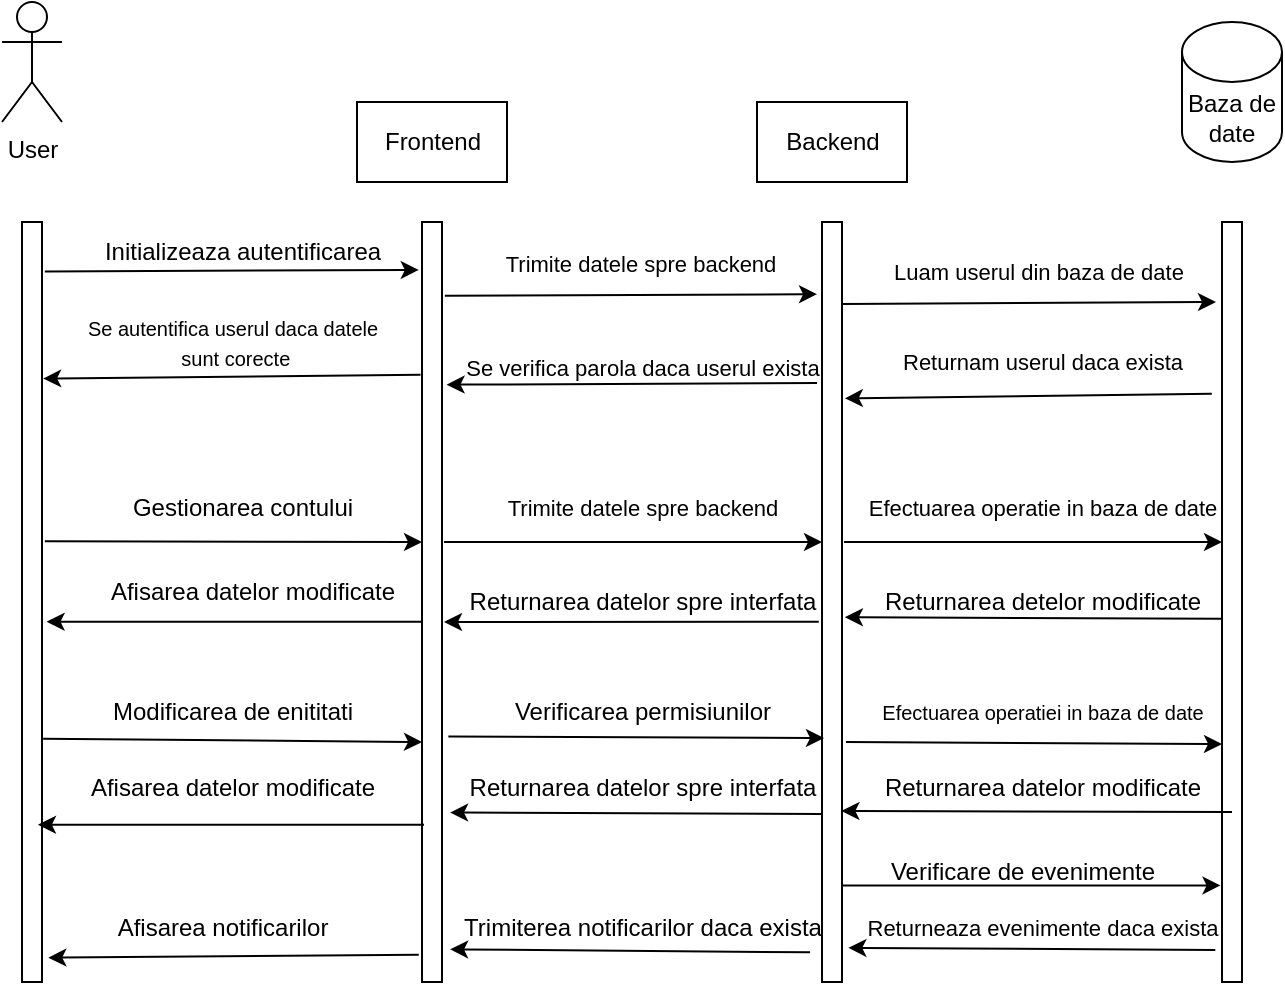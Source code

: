 <mxfile version="24.2.1" type="device">
  <diagram name="Page-1" id="ZO61swOZhkkFQJ_L78vY">
    <mxGraphModel dx="1289" dy="683" grid="1" gridSize="10" guides="1" tooltips="1" connect="1" arrows="1" fold="1" page="1" pageScale="1" pageWidth="850" pageHeight="1100" math="0" shadow="0">
      <root>
        <mxCell id="0" />
        <mxCell id="1" parent="0" />
        <mxCell id="pM4ZCDwtvh7wN7IAai_k-5" value="" style="rounded=0;whiteSpace=wrap;html=1;" vertex="1" parent="1">
          <mxGeometry x="200" y="150" width="10" height="380" as="geometry" />
        </mxCell>
        <mxCell id="pM4ZCDwtvh7wN7IAai_k-6" value="User" style="shape=umlActor;verticalLabelPosition=bottom;verticalAlign=top;html=1;outlineConnect=0;" vertex="1" parent="1">
          <mxGeometry x="190" y="40" width="30" height="60" as="geometry" />
        </mxCell>
        <mxCell id="pM4ZCDwtvh7wN7IAai_k-7" value="" style="rounded=0;whiteSpace=wrap;html=1;" vertex="1" parent="1">
          <mxGeometry x="400" y="150" width="10" height="380" as="geometry" />
        </mxCell>
        <mxCell id="pM4ZCDwtvh7wN7IAai_k-8" value="" style="rounded=0;whiteSpace=wrap;html=1;" vertex="1" parent="1">
          <mxGeometry x="600" y="150" width="10" height="380" as="geometry" />
        </mxCell>
        <mxCell id="pM4ZCDwtvh7wN7IAai_k-9" value="" style="rounded=0;whiteSpace=wrap;html=1;" vertex="1" parent="1">
          <mxGeometry x="800" y="150" width="10" height="380" as="geometry" />
        </mxCell>
        <mxCell id="pM4ZCDwtvh7wN7IAai_k-10" value="Baza de date" style="shape=cylinder3;whiteSpace=wrap;html=1;boundedLbl=1;backgroundOutline=1;size=15;" vertex="1" parent="1">
          <mxGeometry x="780" y="50" width="50" height="70" as="geometry" />
        </mxCell>
        <mxCell id="pM4ZCDwtvh7wN7IAai_k-11" value="Frontend" style="rounded=0;whiteSpace=wrap;html=1;" vertex="1" parent="1">
          <mxGeometry x="367.5" y="90" width="75" height="40" as="geometry" />
        </mxCell>
        <mxCell id="pM4ZCDwtvh7wN7IAai_k-12" value="Backend" style="rounded=0;whiteSpace=wrap;html=1;" vertex="1" parent="1">
          <mxGeometry x="567.5" y="90" width="75" height="40" as="geometry" />
        </mxCell>
        <mxCell id="pM4ZCDwtvh7wN7IAai_k-14" value="" style="endArrow=classic;html=1;rounded=0;exitX=1.143;exitY=0.065;exitDx=0;exitDy=0;exitPerimeter=0;entryX=-0.161;entryY=0.063;entryDx=0;entryDy=0;entryPerimeter=0;" edge="1" parent="1" source="pM4ZCDwtvh7wN7IAai_k-5" target="pM4ZCDwtvh7wN7IAai_k-7">
          <mxGeometry width="50" height="50" relative="1" as="geometry">
            <mxPoint x="230" y="180" as="sourcePoint" />
            <mxPoint x="280" y="130" as="targetPoint" />
          </mxGeometry>
        </mxCell>
        <mxCell id="pM4ZCDwtvh7wN7IAai_k-15" value="Initializeaza autentificarea" style="text;html=1;align=center;verticalAlign=middle;resizable=0;points=[];autosize=1;strokeColor=none;fillColor=none;" vertex="1" parent="1">
          <mxGeometry x="230" y="150" width="160" height="30" as="geometry" />
        </mxCell>
        <mxCell id="pM4ZCDwtvh7wN7IAai_k-17" value="" style="endArrow=classic;html=1;rounded=0;exitX=1.143;exitY=0.097;exitDx=0;exitDy=0;exitPerimeter=0;entryX=-0.248;entryY=0.095;entryDx=0;entryDy=0;entryPerimeter=0;" edge="1" parent="1" source="pM4ZCDwtvh7wN7IAai_k-7" target="pM4ZCDwtvh7wN7IAai_k-8">
          <mxGeometry width="50" height="50" relative="1" as="geometry">
            <mxPoint x="490" y="220" as="sourcePoint" />
            <mxPoint x="540" y="170" as="targetPoint" />
          </mxGeometry>
        </mxCell>
        <mxCell id="pM4ZCDwtvh7wN7IAai_k-18" value="Trimite datele spre backend" style="edgeLabel;html=1;align=center;verticalAlign=middle;resizable=0;points=[];" vertex="1" connectable="0" parent="pM4ZCDwtvh7wN7IAai_k-17">
          <mxGeometry x="0.047" y="5" relative="1" as="geometry">
            <mxPoint y="-11" as="offset" />
          </mxGeometry>
        </mxCell>
        <mxCell id="pM4ZCDwtvh7wN7IAai_k-19" value="" style="endArrow=classic;html=1;rounded=0;exitX=1.143;exitY=0.097;exitDx=0;exitDy=0;exitPerimeter=0;entryX=-0.248;entryY=0.095;entryDx=0;entryDy=0;entryPerimeter=0;" edge="1" parent="1">
          <mxGeometry width="50" height="50" relative="1" as="geometry">
            <mxPoint x="610" y="191" as="sourcePoint" />
            <mxPoint x="797" y="190" as="targetPoint" />
          </mxGeometry>
        </mxCell>
        <mxCell id="pM4ZCDwtvh7wN7IAai_k-20" value="Luam userul din baza de date" style="edgeLabel;html=1;align=center;verticalAlign=middle;resizable=0;points=[];" vertex="1" connectable="0" parent="pM4ZCDwtvh7wN7IAai_k-19">
          <mxGeometry x="0.047" y="5" relative="1" as="geometry">
            <mxPoint y="-11" as="offset" />
          </mxGeometry>
        </mxCell>
        <mxCell id="pM4ZCDwtvh7wN7IAai_k-21" value="" style="endArrow=classic;html=1;rounded=0;exitX=-0.509;exitY=0.226;exitDx=0;exitDy=0;exitPerimeter=0;entryX=1.143;entryY=0.232;entryDx=0;entryDy=0;entryPerimeter=0;" edge="1" parent="1" source="pM4ZCDwtvh7wN7IAai_k-9" target="pM4ZCDwtvh7wN7IAai_k-8">
          <mxGeometry width="50" height="50" relative="1" as="geometry">
            <mxPoint x="620" y="201" as="sourcePoint" />
            <mxPoint x="807" y="200" as="targetPoint" />
          </mxGeometry>
        </mxCell>
        <mxCell id="pM4ZCDwtvh7wN7IAai_k-22" value="Returnam userul daca exista" style="edgeLabel;html=1;align=center;verticalAlign=middle;resizable=0;points=[];" vertex="1" connectable="0" parent="pM4ZCDwtvh7wN7IAai_k-21">
          <mxGeometry x="0.047" y="5" relative="1" as="geometry">
            <mxPoint x="11" y="-22" as="offset" />
          </mxGeometry>
        </mxCell>
        <mxCell id="pM4ZCDwtvh7wN7IAai_k-23" value="" style="endArrow=classic;html=1;rounded=0;exitX=-0.248;exitY=0.212;exitDx=0;exitDy=0;exitPerimeter=0;entryX=1.23;entryY=0.214;entryDx=0;entryDy=0;entryPerimeter=0;" edge="1" parent="1" source="pM4ZCDwtvh7wN7IAai_k-8" target="pM4ZCDwtvh7wN7IAai_k-7">
          <mxGeometry width="50" height="50" relative="1" as="geometry">
            <mxPoint x="370" y="370" as="sourcePoint" />
            <mxPoint x="420" y="320" as="targetPoint" />
          </mxGeometry>
        </mxCell>
        <mxCell id="pM4ZCDwtvh7wN7IAai_k-24" value="&lt;font style=&quot;font-size: 11px;&quot;&gt;Se verifica parola daca userul exista&lt;/font&gt;" style="text;html=1;align=center;verticalAlign=middle;resizable=0;points=[];autosize=1;strokeColor=none;fillColor=none;" vertex="1" parent="1">
          <mxGeometry x="410" y="208" width="200" height="30" as="geometry" />
        </mxCell>
        <mxCell id="pM4ZCDwtvh7wN7IAai_k-25" value="" style="endArrow=classic;html=1;rounded=0;exitX=-0.074;exitY=0.201;exitDx=0;exitDy=0;exitPerimeter=0;entryX=1.057;entryY=0.206;entryDx=0;entryDy=0;entryPerimeter=0;" edge="1" parent="1" source="pM4ZCDwtvh7wN7IAai_k-7" target="pM4ZCDwtvh7wN7IAai_k-5">
          <mxGeometry width="50" height="50" relative="1" as="geometry">
            <mxPoint x="370" y="370" as="sourcePoint" />
            <mxPoint x="420" y="320" as="targetPoint" />
          </mxGeometry>
        </mxCell>
        <mxCell id="pM4ZCDwtvh7wN7IAai_k-28" value="&lt;font style=&quot;font-size: 10px;&quot;&gt;Se autentifica userul daca datele&lt;/font&gt;&lt;div&gt;&lt;font style=&quot;font-size: 10px;&quot;&gt;&amp;nbsp;sunt corecte&lt;/font&gt;&lt;/div&gt;" style="text;html=1;align=center;verticalAlign=middle;resizable=0;points=[];autosize=1;strokeColor=none;fillColor=none;" vertex="1" parent="1">
          <mxGeometry x="220" y="190" width="170" height="40" as="geometry" />
        </mxCell>
        <mxCell id="pM4ZCDwtvh7wN7IAai_k-29" value="" style="endArrow=classic;html=1;rounded=0;exitX=1.143;exitY=0.42;exitDx=0;exitDy=0;exitPerimeter=0;" edge="1" parent="1" source="pM4ZCDwtvh7wN7IAai_k-5">
          <mxGeometry width="50" height="50" relative="1" as="geometry">
            <mxPoint x="370" y="370" as="sourcePoint" />
            <mxPoint x="400" y="310" as="targetPoint" />
          </mxGeometry>
        </mxCell>
        <mxCell id="pM4ZCDwtvh7wN7IAai_k-30" value="Gestionarea contului" style="text;html=1;align=center;verticalAlign=middle;resizable=0;points=[];autosize=1;strokeColor=none;fillColor=none;" vertex="1" parent="1">
          <mxGeometry x="245" y="278" width="130" height="30" as="geometry" />
        </mxCell>
        <mxCell id="pM4ZCDwtvh7wN7IAai_k-31" value="" style="endArrow=classic;html=1;rounded=0;exitX=1.143;exitY=0.42;exitDx=0;exitDy=0;exitPerimeter=0;" edge="1" parent="1">
          <mxGeometry width="50" height="50" relative="1" as="geometry">
            <mxPoint x="411" y="310" as="sourcePoint" />
            <mxPoint x="600" y="310" as="targetPoint" />
          </mxGeometry>
        </mxCell>
        <mxCell id="pM4ZCDwtvh7wN7IAai_k-32" value="Trimite datele spre backend" style="edgeLabel;html=1;align=center;verticalAlign=middle;resizable=0;points=[];" vertex="1" connectable="0" parent="1">
          <mxGeometry x="510.0" y="293.002" as="geometry" />
        </mxCell>
        <mxCell id="pM4ZCDwtvh7wN7IAai_k-33" value="" style="endArrow=classic;html=1;rounded=0;exitX=1.143;exitY=0.42;exitDx=0;exitDy=0;exitPerimeter=0;" edge="1" parent="1">
          <mxGeometry width="50" height="50" relative="1" as="geometry">
            <mxPoint x="611" y="310" as="sourcePoint" />
            <mxPoint x="800" y="310" as="targetPoint" />
          </mxGeometry>
        </mxCell>
        <mxCell id="pM4ZCDwtvh7wN7IAai_k-34" value="&lt;font style=&quot;font-size: 11px;&quot;&gt;Efectuarea operatie in baza de date&lt;/font&gt;" style="text;html=1;align=center;verticalAlign=middle;resizable=0;points=[];autosize=1;strokeColor=none;fillColor=none;" vertex="1" parent="1">
          <mxGeometry x="610" y="278" width="200" height="30" as="geometry" />
        </mxCell>
        <mxCell id="pM4ZCDwtvh7wN7IAai_k-35" value="" style="endArrow=classic;html=1;rounded=0;exitX=0.013;exitY=0.522;exitDx=0;exitDy=0;entryX=1.143;entryY=0.52;entryDx=0;entryDy=0;entryPerimeter=0;exitPerimeter=0;" edge="1" parent="1" source="pM4ZCDwtvh7wN7IAai_k-9" target="pM4ZCDwtvh7wN7IAai_k-8">
          <mxGeometry width="50" height="50" relative="1" as="geometry">
            <mxPoint x="370" y="380" as="sourcePoint" />
            <mxPoint x="420" y="330" as="targetPoint" />
          </mxGeometry>
        </mxCell>
        <mxCell id="pM4ZCDwtvh7wN7IAai_k-36" value="Returnarea detelor modificate" style="text;html=1;align=center;verticalAlign=middle;resizable=0;points=[];autosize=1;strokeColor=none;fillColor=none;" vertex="1" parent="1">
          <mxGeometry x="620" y="325" width="180" height="30" as="geometry" />
        </mxCell>
        <mxCell id="pM4ZCDwtvh7wN7IAai_k-37" value="" style="endArrow=classic;html=1;rounded=0;exitX=-0.161;exitY=0.526;exitDx=0;exitDy=0;exitPerimeter=0;" edge="1" parent="1" source="pM4ZCDwtvh7wN7IAai_k-8">
          <mxGeometry width="50" height="50" relative="1" as="geometry">
            <mxPoint x="370" y="380" as="sourcePoint" />
            <mxPoint x="411" y="350" as="targetPoint" />
          </mxGeometry>
        </mxCell>
        <mxCell id="pM4ZCDwtvh7wN7IAai_k-38" value="Returnarea datelor spre interfata" style="text;html=1;align=center;verticalAlign=middle;resizable=0;points=[];autosize=1;strokeColor=none;fillColor=none;" vertex="1" parent="1">
          <mxGeometry x="410" y="325" width="200" height="30" as="geometry" />
        </mxCell>
        <mxCell id="pM4ZCDwtvh7wN7IAai_k-41" value="" style="endArrow=classic;html=1;rounded=0;exitX=0.013;exitY=0.526;exitDx=0;exitDy=0;exitPerimeter=0;entryX=1.23;entryY=0.526;entryDx=0;entryDy=0;entryPerimeter=0;" edge="1" parent="1" source="pM4ZCDwtvh7wN7IAai_k-7" target="pM4ZCDwtvh7wN7IAai_k-5">
          <mxGeometry width="50" height="50" relative="1" as="geometry">
            <mxPoint x="370" y="380" as="sourcePoint" />
            <mxPoint x="420" y="330" as="targetPoint" />
          </mxGeometry>
        </mxCell>
        <mxCell id="pM4ZCDwtvh7wN7IAai_k-42" value="Afisarea datelor modificate" style="text;html=1;align=center;verticalAlign=middle;resizable=0;points=[];autosize=1;strokeColor=none;fillColor=none;" vertex="1" parent="1">
          <mxGeometry x="230" y="320" width="170" height="30" as="geometry" />
        </mxCell>
        <mxCell id="pM4ZCDwtvh7wN7IAai_k-43" value="" style="endArrow=classic;html=1;rounded=0;exitX=1.057;exitY=0.68;exitDx=0;exitDy=0;exitPerimeter=0;" edge="1" parent="1" source="pM4ZCDwtvh7wN7IAai_k-5">
          <mxGeometry width="50" height="50" relative="1" as="geometry">
            <mxPoint x="370" y="380" as="sourcePoint" />
            <mxPoint x="400" y="410" as="targetPoint" />
          </mxGeometry>
        </mxCell>
        <mxCell id="pM4ZCDwtvh7wN7IAai_k-44" value="Modificarea de enititati" style="text;html=1;align=center;verticalAlign=middle;resizable=0;points=[];autosize=1;strokeColor=none;fillColor=none;" vertex="1" parent="1">
          <mxGeometry x="235" y="380" width="140" height="30" as="geometry" />
        </mxCell>
        <mxCell id="pM4ZCDwtvh7wN7IAai_k-45" value="" style="endArrow=classic;html=1;rounded=0;exitX=1.317;exitY=0.677;exitDx=0;exitDy=0;exitPerimeter=0;" edge="1" parent="1" source="pM4ZCDwtvh7wN7IAai_k-7">
          <mxGeometry width="50" height="50" relative="1" as="geometry">
            <mxPoint x="431" y="410" as="sourcePoint" />
            <mxPoint x="601" y="408" as="targetPoint" />
          </mxGeometry>
        </mxCell>
        <mxCell id="pM4ZCDwtvh7wN7IAai_k-46" value="Verificarea permisiunilor" style="text;html=1;align=center;verticalAlign=middle;resizable=0;points=[];autosize=1;strokeColor=none;fillColor=none;" vertex="1" parent="1">
          <mxGeometry x="435" y="380" width="150" height="30" as="geometry" />
        </mxCell>
        <mxCell id="pM4ZCDwtvh7wN7IAai_k-47" value="" style="endArrow=classic;html=1;rounded=0;exitX=1.317;exitY=0.677;exitDx=0;exitDy=0;exitPerimeter=0;" edge="1" parent="1">
          <mxGeometry width="50" height="50" relative="1" as="geometry">
            <mxPoint x="612" y="410" as="sourcePoint" />
            <mxPoint x="800" y="411" as="targetPoint" />
          </mxGeometry>
        </mxCell>
        <mxCell id="pM4ZCDwtvh7wN7IAai_k-48" value="&lt;font style=&quot;font-size: 10px;&quot;&gt;Efectuarea operatiei in baza de date&lt;/font&gt;" style="text;html=1;align=center;verticalAlign=middle;resizable=0;points=[];autosize=1;strokeColor=none;fillColor=none;" vertex="1" parent="1">
          <mxGeometry x="620" y="380" width="180" height="30" as="geometry" />
        </mxCell>
        <mxCell id="pM4ZCDwtvh7wN7IAai_k-49" value="" style="endArrow=classic;html=1;rounded=0;entryX=0.97;entryY=0.775;entryDx=0;entryDy=0;entryPerimeter=0;" edge="1" parent="1" target="pM4ZCDwtvh7wN7IAai_k-8">
          <mxGeometry width="50" height="50" relative="1" as="geometry">
            <mxPoint x="805" y="445" as="sourcePoint" />
            <mxPoint x="798" y="451" as="targetPoint" />
          </mxGeometry>
        </mxCell>
        <mxCell id="pM4ZCDwtvh7wN7IAai_k-50" value="Returnarea datelor modificate" style="text;html=1;align=center;verticalAlign=middle;resizable=0;points=[];autosize=1;strokeColor=none;fillColor=none;" vertex="1" parent="1">
          <mxGeometry x="620" y="418" width="180" height="30" as="geometry" />
        </mxCell>
        <mxCell id="pM4ZCDwtvh7wN7IAai_k-51" value="" style="endArrow=classic;html=1;rounded=0;exitX=0.013;exitY=0.779;exitDx=0;exitDy=0;exitPerimeter=0;entryX=1.404;entryY=0.777;entryDx=0;entryDy=0;entryPerimeter=0;" edge="1" parent="1" source="pM4ZCDwtvh7wN7IAai_k-8" target="pM4ZCDwtvh7wN7IAai_k-7">
          <mxGeometry width="50" height="50" relative="1" as="geometry">
            <mxPoint x="470" y="420" as="sourcePoint" />
            <mxPoint x="520" y="370" as="targetPoint" />
          </mxGeometry>
        </mxCell>
        <mxCell id="pM4ZCDwtvh7wN7IAai_k-52" value="Returnarea datelor spre interfata" style="text;html=1;align=center;verticalAlign=middle;resizable=0;points=[];autosize=1;strokeColor=none;fillColor=none;" vertex="1" parent="1">
          <mxGeometry x="410" y="418" width="200" height="30" as="geometry" />
        </mxCell>
        <mxCell id="pM4ZCDwtvh7wN7IAai_k-53" value="" style="endArrow=classic;html=1;rounded=0;exitX=0.1;exitY=0.793;exitDx=0;exitDy=0;exitPerimeter=0;entryX=0.796;entryY=0.793;entryDx=0;entryDy=0;entryPerimeter=0;" edge="1" parent="1" source="pM4ZCDwtvh7wN7IAai_k-7" target="pM4ZCDwtvh7wN7IAai_k-5">
          <mxGeometry width="50" height="50" relative="1" as="geometry">
            <mxPoint x="470" y="420" as="sourcePoint" />
            <mxPoint x="520" y="370" as="targetPoint" />
          </mxGeometry>
        </mxCell>
        <mxCell id="pM4ZCDwtvh7wN7IAai_k-54" value="Afisarea datelor modificate" style="text;html=1;align=center;verticalAlign=middle;resizable=0;points=[];autosize=1;strokeColor=none;fillColor=none;" vertex="1" parent="1">
          <mxGeometry x="220" y="418" width="170" height="30" as="geometry" />
        </mxCell>
        <mxCell id="pM4ZCDwtvh7wN7IAai_k-55" value="" style="endArrow=classic;html=1;rounded=0;exitX=0.97;exitY=0.873;exitDx=0;exitDy=0;exitPerimeter=0;entryX=-0.074;entryY=0.873;entryDx=0;entryDy=0;entryPerimeter=0;" edge="1" parent="1" source="pM4ZCDwtvh7wN7IAai_k-8" target="pM4ZCDwtvh7wN7IAai_k-9">
          <mxGeometry width="50" height="50" relative="1" as="geometry">
            <mxPoint x="670" y="510" as="sourcePoint" />
            <mxPoint x="720" y="460" as="targetPoint" />
          </mxGeometry>
        </mxCell>
        <mxCell id="pM4ZCDwtvh7wN7IAai_k-56" value="Verificare de evenimente" style="text;html=1;align=center;verticalAlign=middle;resizable=0;points=[];autosize=1;strokeColor=none;fillColor=none;" vertex="1" parent="1">
          <mxGeometry x="620" y="460" width="160" height="30" as="geometry" />
        </mxCell>
        <mxCell id="pM4ZCDwtvh7wN7IAai_k-57" value="" style="endArrow=classic;html=1;rounded=0;exitX=-0.335;exitY=0.958;exitDx=0;exitDy=0;exitPerimeter=0;entryX=1.317;entryY=0.955;entryDx=0;entryDy=0;entryPerimeter=0;" edge="1" parent="1" source="pM4ZCDwtvh7wN7IAai_k-9" target="pM4ZCDwtvh7wN7IAai_k-8">
          <mxGeometry width="50" height="50" relative="1" as="geometry">
            <mxPoint x="470" y="420" as="sourcePoint" />
            <mxPoint x="520" y="370" as="targetPoint" />
          </mxGeometry>
        </mxCell>
        <mxCell id="pM4ZCDwtvh7wN7IAai_k-58" value="&lt;font style=&quot;font-size: 11px;&quot;&gt;Returneaza evenimente daca exista&lt;/font&gt;" style="text;html=1;align=center;verticalAlign=middle;resizable=0;points=[];autosize=1;strokeColor=none;fillColor=none;" vertex="1" parent="1">
          <mxGeometry x="610" y="488" width="200" height="30" as="geometry" />
        </mxCell>
        <mxCell id="pM4ZCDwtvh7wN7IAai_k-59" value="" style="endArrow=classic;html=1;rounded=0;exitX=-0.596;exitY=0.961;exitDx=0;exitDy=0;exitPerimeter=0;entryX=1.404;entryY=0.957;entryDx=0;entryDy=0;entryPerimeter=0;" edge="1" parent="1" source="pM4ZCDwtvh7wN7IAai_k-8" target="pM4ZCDwtvh7wN7IAai_k-7">
          <mxGeometry width="50" height="50" relative="1" as="geometry">
            <mxPoint x="470" y="420" as="sourcePoint" />
            <mxPoint x="520" y="370" as="targetPoint" />
          </mxGeometry>
        </mxCell>
        <mxCell id="pM4ZCDwtvh7wN7IAai_k-60" value="Trimiterea notificarilor daca exista" style="text;html=1;align=center;verticalAlign=middle;resizable=0;points=[];autosize=1;strokeColor=none;fillColor=none;" vertex="1" parent="1">
          <mxGeometry x="410" y="488" width="200" height="30" as="geometry" />
        </mxCell>
        <mxCell id="pM4ZCDwtvh7wN7IAai_k-61" value="" style="endArrow=classic;html=1;rounded=0;exitX=-0.161;exitY=0.964;exitDx=0;exitDy=0;exitPerimeter=0;entryX=1.317;entryY=0.968;entryDx=0;entryDy=0;entryPerimeter=0;" edge="1" parent="1" source="pM4ZCDwtvh7wN7IAai_k-7" target="pM4ZCDwtvh7wN7IAai_k-5">
          <mxGeometry width="50" height="50" relative="1" as="geometry">
            <mxPoint x="470" y="430" as="sourcePoint" />
            <mxPoint x="520" y="380" as="targetPoint" />
          </mxGeometry>
        </mxCell>
        <mxCell id="pM4ZCDwtvh7wN7IAai_k-62" value="Afisarea notificarilor" style="text;html=1;align=center;verticalAlign=middle;resizable=0;points=[];autosize=1;strokeColor=none;fillColor=none;" vertex="1" parent="1">
          <mxGeometry x="235" y="488" width="130" height="30" as="geometry" />
        </mxCell>
      </root>
    </mxGraphModel>
  </diagram>
</mxfile>
